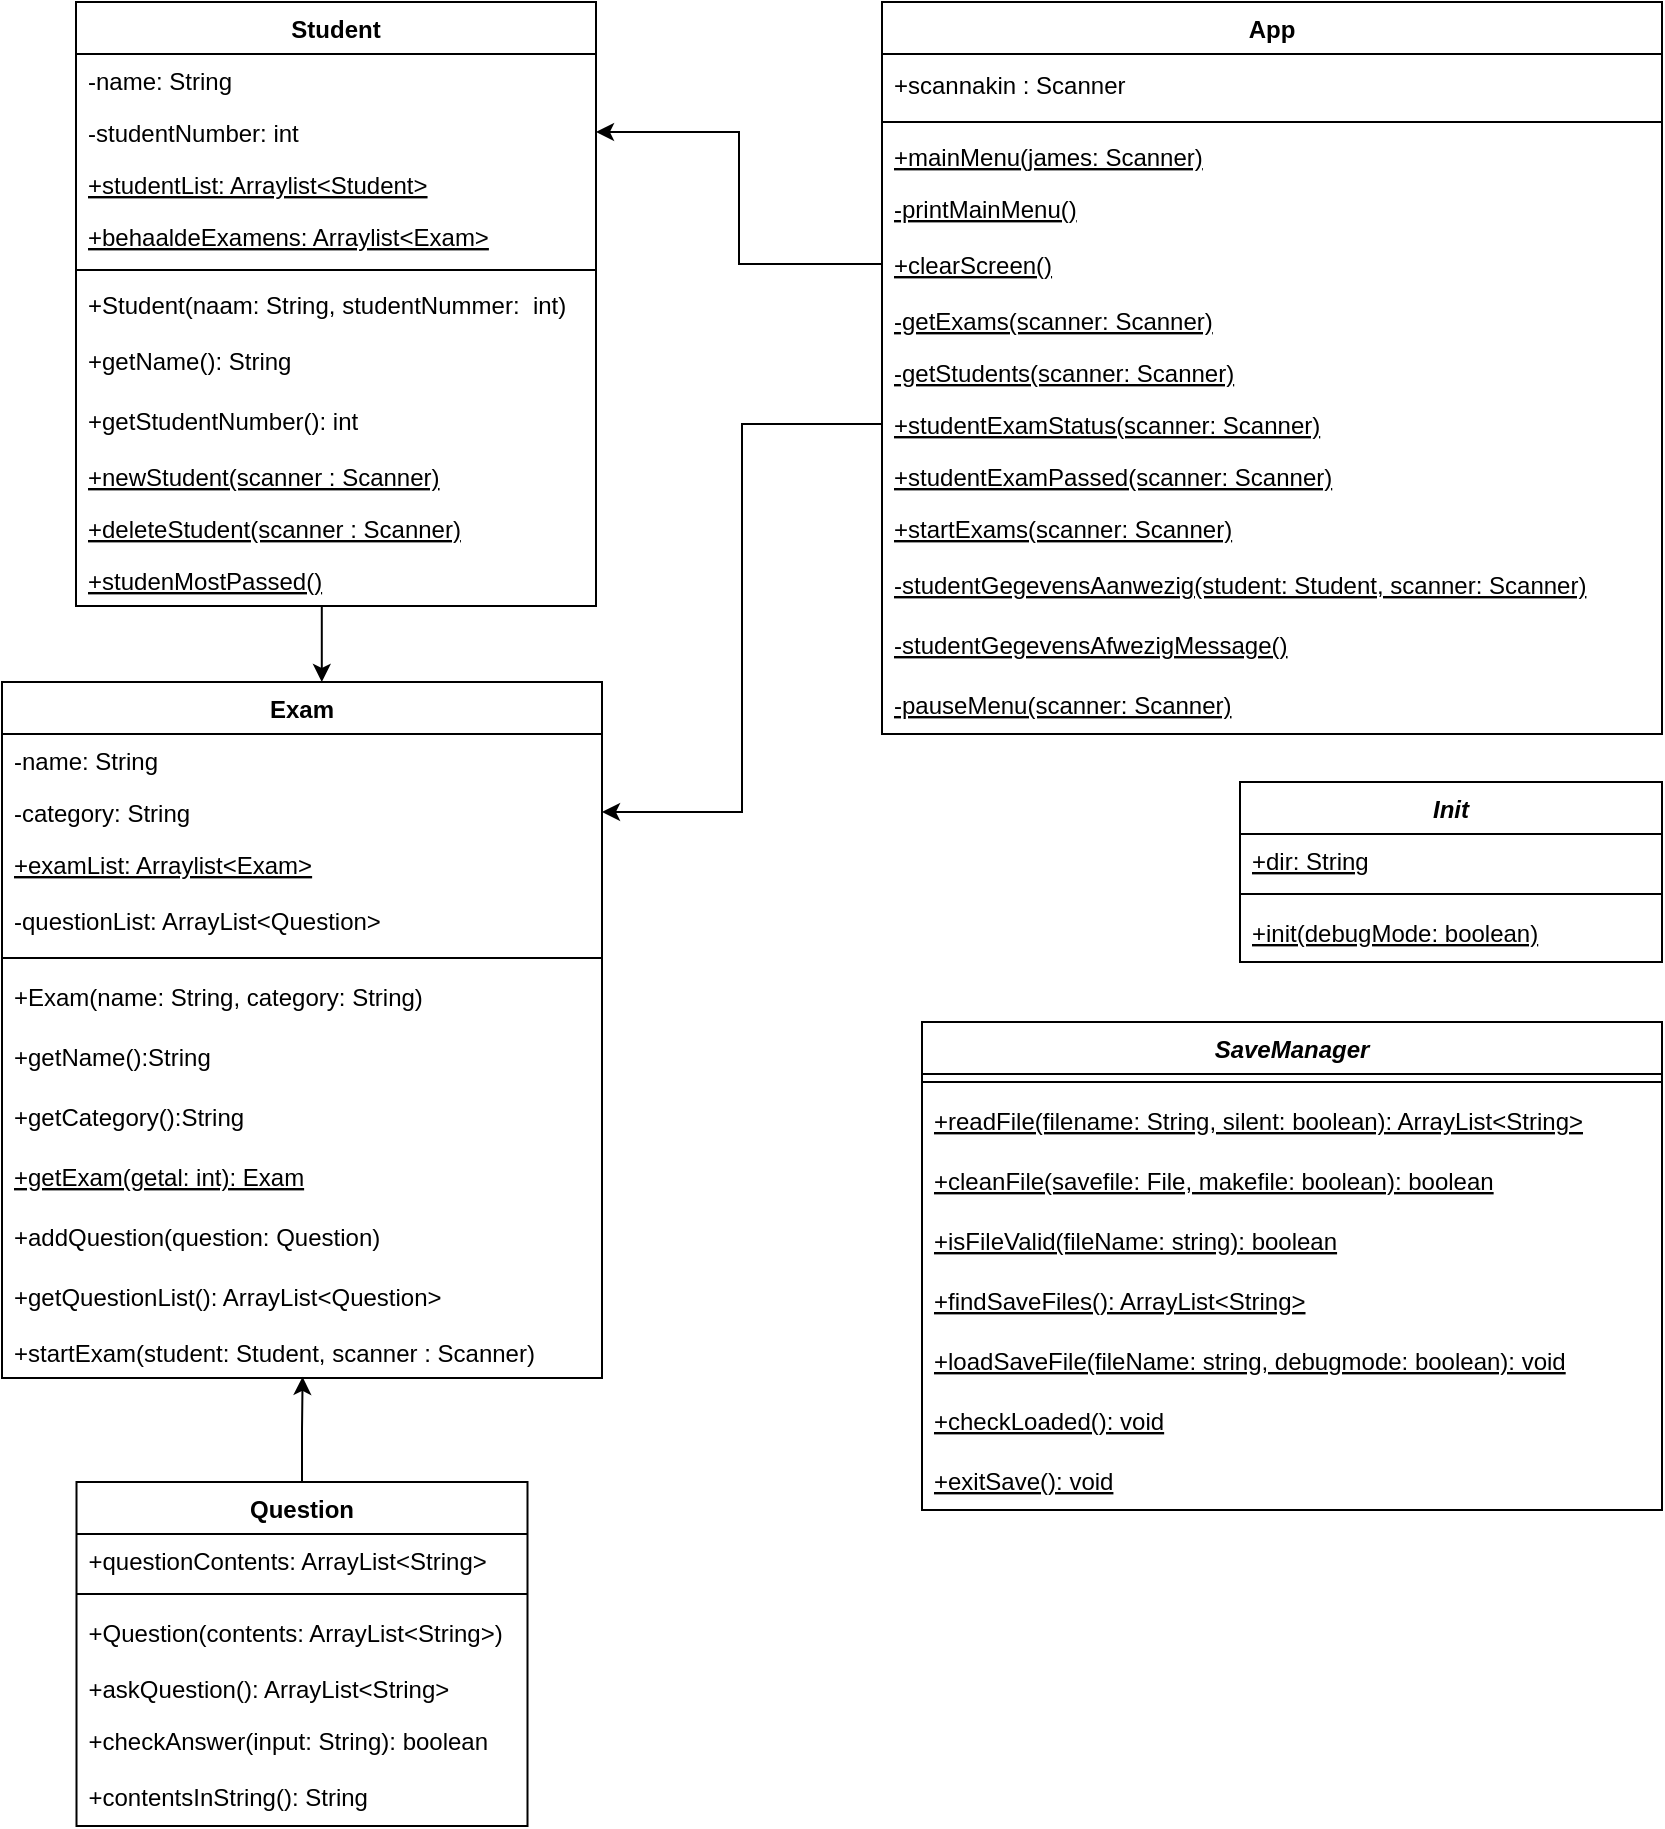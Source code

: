 <mxfile version="17.2.4" type="github">
  <diagram id="8I2CmzhelA5MCaDlNnXx" name="Page-1">
    <mxGraphModel dx="1826" dy="816" grid="1" gridSize="10" guides="1" tooltips="1" connect="1" arrows="1" fold="1" page="1" pageScale="1" pageWidth="850" pageHeight="1100" math="0" shadow="0">
      <root>
        <mxCell id="0" />
        <mxCell id="1" parent="0" />
        <mxCell id="OVTsEQFIvY51fF4gTyis-47" style="edgeStyle=orthogonalEdgeStyle;rounded=0;orthogonalLoop=1;jettySize=auto;html=1;exitX=0.5;exitY=1;exitDx=0;exitDy=0;entryX=0.533;entryY=0;entryDx=0;entryDy=0;entryPerimeter=0;" parent="1" source="IUDxcDOe4H3WORA1nVKD-45" target="IUDxcDOe4H3WORA1nVKD-51" edge="1">
          <mxGeometry relative="1" as="geometry" />
        </mxCell>
        <mxCell id="IUDxcDOe4H3WORA1nVKD-45" value="Student" style="swimlane;fontStyle=1;align=center;verticalAlign=top;childLayout=stackLayout;horizontal=1;startSize=26;horizontalStack=0;resizeParent=1;resizeParentMax=0;resizeLast=0;collapsible=1;marginBottom=0;" parent="1" vertex="1">
          <mxGeometry x="47" y="40" width="260" height="302" as="geometry" />
        </mxCell>
        <mxCell id="IUDxcDOe4H3WORA1nVKD-46" value="-name: String" style="text;strokeColor=none;fillColor=none;align=left;verticalAlign=top;spacingLeft=4;spacingRight=4;overflow=hidden;rotatable=0;points=[[0,0.5],[1,0.5]];portConstraint=eastwest;" parent="IUDxcDOe4H3WORA1nVKD-45" vertex="1">
          <mxGeometry y="26" width="260" height="26" as="geometry" />
        </mxCell>
        <mxCell id="IUDxcDOe4H3WORA1nVKD-47" value="-studentNumber: int" style="text;strokeColor=none;fillColor=none;align=left;verticalAlign=top;spacingLeft=4;spacingRight=4;overflow=hidden;rotatable=0;points=[[0,0.5],[1,0.5]];portConstraint=eastwest;" parent="IUDxcDOe4H3WORA1nVKD-45" vertex="1">
          <mxGeometry y="52" width="260" height="26" as="geometry" />
        </mxCell>
        <mxCell id="OVTsEQFIvY51fF4gTyis-31" value="+studentList: Arraylist&lt;Student&gt;" style="text;strokeColor=none;fillColor=none;align=left;verticalAlign=top;spacingLeft=4;spacingRight=4;overflow=hidden;rotatable=0;points=[[0,0.5],[1,0.5]];portConstraint=eastwest;fontStyle=4" parent="IUDxcDOe4H3WORA1nVKD-45" vertex="1">
          <mxGeometry y="78" width="260" height="26" as="geometry" />
        </mxCell>
        <mxCell id="IUDxcDOe4H3WORA1nVKD-92" value="+behaaldeExamens: Arraylist&lt;Exam&gt;" style="text;strokeColor=none;fillColor=none;align=left;verticalAlign=top;spacingLeft=4;spacingRight=4;overflow=hidden;rotatable=0;points=[[0,0.5],[1,0.5]];portConstraint=eastwest;fontStyle=4" parent="IUDxcDOe4H3WORA1nVKD-45" vertex="1">
          <mxGeometry y="104" width="260" height="26" as="geometry" />
        </mxCell>
        <mxCell id="IUDxcDOe4H3WORA1nVKD-48" value="" style="line;strokeWidth=1;fillColor=none;align=left;verticalAlign=middle;spacingTop=-1;spacingLeft=3;spacingRight=3;rotatable=0;labelPosition=right;points=[];portConstraint=eastwest;" parent="IUDxcDOe4H3WORA1nVKD-45" vertex="1">
          <mxGeometry y="130" width="260" height="8" as="geometry" />
        </mxCell>
        <mxCell id="IUDxcDOe4H3WORA1nVKD-49" value="+Student(naam: String, studentNummer:  int)" style="text;strokeColor=none;fillColor=none;align=left;verticalAlign=top;spacingLeft=4;spacingRight=4;overflow=hidden;rotatable=0;points=[[0,0.5],[1,0.5]];portConstraint=eastwest;" parent="IUDxcDOe4H3WORA1nVKD-45" vertex="1">
          <mxGeometry y="138" width="260" height="26" as="geometry" />
        </mxCell>
        <mxCell id="OVTsEQFIvY51fF4gTyis-33" value="+getName(): String" style="text;strokeColor=none;fillColor=none;align=left;verticalAlign=middle;spacingLeft=4;spacingRight=4;overflow=hidden;points=[[0,0.5],[1,0.5]];portConstraint=eastwest;rotatable=0;" parent="IUDxcDOe4H3WORA1nVKD-45" vertex="1">
          <mxGeometry y="164" width="260" height="30" as="geometry" />
        </mxCell>
        <mxCell id="OVTsEQFIvY51fF4gTyis-32" value="+getStudentNumber(): int" style="text;strokeColor=none;fillColor=none;align=left;verticalAlign=middle;spacingLeft=4;spacingRight=4;overflow=hidden;points=[[0,0.5],[1,0.5]];portConstraint=eastwest;rotatable=0;" parent="IUDxcDOe4H3WORA1nVKD-45" vertex="1">
          <mxGeometry y="194" width="260" height="30" as="geometry" />
        </mxCell>
        <mxCell id="IUDxcDOe4H3WORA1nVKD-62" value="+newStudent(scanner : Scanner)" style="text;strokeColor=none;fillColor=none;align=left;verticalAlign=top;spacingLeft=4;spacingRight=4;overflow=hidden;rotatable=0;points=[[0,0.5],[1,0.5]];portConstraint=eastwest;fontStyle=4" parent="IUDxcDOe4H3WORA1nVKD-45" vertex="1">
          <mxGeometry y="224" width="260" height="26" as="geometry" />
        </mxCell>
        <mxCell id="IUDxcDOe4H3WORA1nVKD-63" value="+deleteStudent(scanner : Scanner)" style="text;strokeColor=none;fillColor=none;align=left;verticalAlign=top;spacingLeft=4;spacingRight=4;overflow=hidden;rotatable=0;points=[[0,0.5],[1,0.5]];portConstraint=eastwest;fontStyle=4" parent="IUDxcDOe4H3WORA1nVKD-45" vertex="1">
          <mxGeometry y="250" width="260" height="26" as="geometry" />
        </mxCell>
        <mxCell id="IUDxcDOe4H3WORA1nVKD-50" value="+studenMostPassed()" style="text;strokeColor=none;fillColor=none;align=left;verticalAlign=top;spacingLeft=4;spacingRight=4;overflow=hidden;rotatable=0;points=[[0,0.5],[1,0.5]];portConstraint=eastwest;fontStyle=4" parent="IUDxcDOe4H3WORA1nVKD-45" vertex="1">
          <mxGeometry y="276" width="260" height="26" as="geometry" />
        </mxCell>
        <mxCell id="IUDxcDOe4H3WORA1nVKD-51" value="Exam" style="swimlane;fontStyle=1;align=center;verticalAlign=top;childLayout=stackLayout;horizontal=1;startSize=26;horizontalStack=0;resizeParent=1;resizeParentMax=0;resizeLast=0;collapsible=1;marginBottom=0;" parent="1" vertex="1">
          <mxGeometry x="10" y="380" width="300" height="348" as="geometry" />
        </mxCell>
        <mxCell id="IUDxcDOe4H3WORA1nVKD-52" value="-name: String" style="text;strokeColor=none;fillColor=none;align=left;verticalAlign=top;spacingLeft=4;spacingRight=4;overflow=hidden;rotatable=0;points=[[0,0.5],[1,0.5]];portConstraint=eastwest;" parent="IUDxcDOe4H3WORA1nVKD-51" vertex="1">
          <mxGeometry y="26" width="300" height="26" as="geometry" />
        </mxCell>
        <mxCell id="IUDxcDOe4H3WORA1nVKD-53" value="-category: String" style="text;strokeColor=none;fillColor=none;align=left;verticalAlign=top;spacingLeft=4;spacingRight=4;overflow=hidden;rotatable=0;points=[[0,0.5],[1,0.5]];portConstraint=eastwest;" parent="IUDxcDOe4H3WORA1nVKD-51" vertex="1">
          <mxGeometry y="52" width="300" height="26" as="geometry" />
        </mxCell>
        <mxCell id="IUDxcDOe4H3WORA1nVKD-91" value="+examList: Arraylist&lt;Exam&gt;" style="text;strokeColor=none;fillColor=none;align=left;verticalAlign=top;spacingLeft=4;spacingRight=4;overflow=hidden;rotatable=0;points=[[0,0.5],[1,0.5]];portConstraint=eastwest;fontStyle=4" parent="IUDxcDOe4H3WORA1nVKD-51" vertex="1">
          <mxGeometry y="78" width="300" height="26" as="geometry" />
        </mxCell>
        <mxCell id="OVTsEQFIvY51fF4gTyis-37" value="-questionList: ArrayList&lt;Question&gt;" style="text;strokeColor=none;fillColor=none;align=left;verticalAlign=middle;spacingLeft=4;spacingRight=4;overflow=hidden;points=[[0,0.5],[1,0.5]];portConstraint=eastwest;rotatable=0;" parent="IUDxcDOe4H3WORA1nVKD-51" vertex="1">
          <mxGeometry y="104" width="300" height="30" as="geometry" />
        </mxCell>
        <mxCell id="IUDxcDOe4H3WORA1nVKD-54" value="" style="line;strokeWidth=1;fillColor=none;align=left;verticalAlign=middle;spacingTop=-1;spacingLeft=3;spacingRight=3;rotatable=0;labelPosition=right;points=[];portConstraint=eastwest;" parent="IUDxcDOe4H3WORA1nVKD-51" vertex="1">
          <mxGeometry y="134" width="300" height="8" as="geometry" />
        </mxCell>
        <mxCell id="OVTsEQFIvY51fF4gTyis-40" value="+Exam(name: String, category: String)" style="text;strokeColor=none;fillColor=none;align=left;verticalAlign=middle;spacingLeft=4;spacingRight=4;overflow=hidden;points=[[0,0.5],[1,0.5]];portConstraint=eastwest;rotatable=0;" parent="IUDxcDOe4H3WORA1nVKD-51" vertex="1">
          <mxGeometry y="142" width="300" height="30" as="geometry" />
        </mxCell>
        <mxCell id="OVTsEQFIvY51fF4gTyis-41" value="+getName():String" style="text;strokeColor=none;fillColor=none;align=left;verticalAlign=middle;spacingLeft=4;spacingRight=4;overflow=hidden;points=[[0,0.5],[1,0.5]];portConstraint=eastwest;rotatable=0;" parent="IUDxcDOe4H3WORA1nVKD-51" vertex="1">
          <mxGeometry y="172" width="300" height="30" as="geometry" />
        </mxCell>
        <mxCell id="OVTsEQFIvY51fF4gTyis-42" value="+getCategory():String" style="text;strokeColor=none;fillColor=none;align=left;verticalAlign=middle;spacingLeft=4;spacingRight=4;overflow=hidden;points=[[0,0.5],[1,0.5]];portConstraint=eastwest;rotatable=0;" parent="IUDxcDOe4H3WORA1nVKD-51" vertex="1">
          <mxGeometry y="202" width="300" height="30" as="geometry" />
        </mxCell>
        <mxCell id="wdkMRcKlB4A3LhLKudHC-2" value="+getExam(getal: int): Exam" style="text;strokeColor=none;fillColor=none;align=left;verticalAlign=middle;spacingLeft=4;spacingRight=4;overflow=hidden;points=[[0,0.5],[1,0.5]];portConstraint=eastwest;rotatable=0;fontStyle=4" parent="IUDxcDOe4H3WORA1nVKD-51" vertex="1">
          <mxGeometry y="232" width="300" height="30" as="geometry" />
        </mxCell>
        <mxCell id="wdkMRcKlB4A3LhLKudHC-3" value="+addQuestion(question: Question)" style="text;strokeColor=none;fillColor=none;align=left;verticalAlign=middle;spacingLeft=4;spacingRight=4;overflow=hidden;points=[[0,0.5],[1,0.5]];portConstraint=eastwest;rotatable=0;" parent="IUDxcDOe4H3WORA1nVKD-51" vertex="1">
          <mxGeometry y="262" width="300" height="30" as="geometry" />
        </mxCell>
        <mxCell id="wdkMRcKlB4A3LhLKudHC-4" value="+getQuestionList(): ArrayList&lt;Question&gt;" style="text;strokeColor=none;fillColor=none;align=left;verticalAlign=middle;spacingLeft=4;spacingRight=4;overflow=hidden;points=[[0,0.5],[1,0.5]];portConstraint=eastwest;rotatable=0;" parent="IUDxcDOe4H3WORA1nVKD-51" vertex="1">
          <mxGeometry y="292" width="300" height="30" as="geometry" />
        </mxCell>
        <mxCell id="IUDxcDOe4H3WORA1nVKD-55" value="+startExam(student: Student, scanner : Scanner)" style="text;strokeColor=none;fillColor=none;align=left;verticalAlign=top;spacingLeft=4;spacingRight=4;overflow=hidden;rotatable=0;points=[[0,0.5],[1,0.5]];portConstraint=eastwest;" parent="IUDxcDOe4H3WORA1nVKD-51" vertex="1">
          <mxGeometry y="322" width="300" height="26" as="geometry" />
        </mxCell>
        <mxCell id="IUDxcDOe4H3WORA1nVKD-57" value="App" style="swimlane;fontStyle=1;align=center;verticalAlign=top;childLayout=stackLayout;horizontal=1;startSize=26;horizontalStack=0;resizeParent=1;resizeParentMax=0;resizeLast=0;collapsible=1;marginBottom=0;" parent="1" vertex="1">
          <mxGeometry x="450" y="40" width="390" height="366" as="geometry" />
        </mxCell>
        <mxCell id="g0ov7ipaIOcTevVOXK-h-1" value="+scannakin : Scanner" style="text;strokeColor=none;fillColor=none;align=left;verticalAlign=middle;spacingLeft=4;spacingRight=4;overflow=hidden;points=[[0,0.5],[1,0.5]];portConstraint=eastwest;rotatable=0;" vertex="1" parent="IUDxcDOe4H3WORA1nVKD-57">
          <mxGeometry y="26" width="390" height="30" as="geometry" />
        </mxCell>
        <mxCell id="IUDxcDOe4H3WORA1nVKD-58" value="" style="line;strokeWidth=1;fillColor=none;align=left;verticalAlign=middle;spacingTop=-1;spacingLeft=3;spacingRight=3;rotatable=0;labelPosition=right;points=[];portConstraint=eastwest;" parent="IUDxcDOe4H3WORA1nVKD-57" vertex="1">
          <mxGeometry y="56" width="390" height="8" as="geometry" />
        </mxCell>
        <mxCell id="IUDxcDOe4H3WORA1nVKD-59" value="+mainMenu(james: Scanner)" style="text;strokeColor=none;fillColor=none;align=left;verticalAlign=top;spacingLeft=4;spacingRight=4;overflow=hidden;rotatable=0;points=[[0,0.5],[1,0.5]];portConstraint=eastwest;fontStyle=4" parent="IUDxcDOe4H3WORA1nVKD-57" vertex="1">
          <mxGeometry y="64" width="390" height="26" as="geometry" />
        </mxCell>
        <mxCell id="OVTsEQFIvY51fF4gTyis-3" value="-printMainMenu()" style="text;strokeColor=none;fillColor=none;align=left;verticalAlign=top;spacingLeft=4;spacingRight=4;overflow=hidden;rotatable=0;points=[[0,0.5],[1,0.5]];portConstraint=eastwest;fontStyle=4" parent="IUDxcDOe4H3WORA1nVKD-57" vertex="1">
          <mxGeometry y="90" width="390" height="26" as="geometry" />
        </mxCell>
        <mxCell id="OVTsEQFIvY51fF4gTyis-6" value="+clearScreen()" style="text;strokeColor=none;fillColor=none;align=left;verticalAlign=middle;spacingLeft=4;spacingRight=4;overflow=hidden;points=[[0,0.5],[1,0.5]];portConstraint=eastwest;rotatable=0;fontStyle=4" parent="IUDxcDOe4H3WORA1nVKD-57" vertex="1">
          <mxGeometry y="116" width="390" height="30" as="geometry" />
        </mxCell>
        <mxCell id="IUDxcDOe4H3WORA1nVKD-60" value="-getExams(scanner: Scanner)" style="text;strokeColor=none;fillColor=none;align=left;verticalAlign=top;spacingLeft=4;spacingRight=4;overflow=hidden;rotatable=0;points=[[0,0.5],[1,0.5]];portConstraint=eastwest;fontStyle=4" parent="IUDxcDOe4H3WORA1nVKD-57" vertex="1">
          <mxGeometry y="146" width="390" height="26" as="geometry" />
        </mxCell>
        <mxCell id="IUDxcDOe4H3WORA1nVKD-61" value="-getStudents(scanner: Scanner)" style="text;strokeColor=none;fillColor=none;align=left;verticalAlign=top;spacingLeft=4;spacingRight=4;overflow=hidden;rotatable=0;points=[[0,0.5],[1,0.5]];portConstraint=eastwest;fontStyle=4" parent="IUDxcDOe4H3WORA1nVKD-57" vertex="1">
          <mxGeometry y="172" width="390" height="26" as="geometry" />
        </mxCell>
        <mxCell id="IUDxcDOe4H3WORA1nVKD-65" value="+studentExamStatus(scanner: Scanner)" style="text;strokeColor=none;fillColor=none;align=left;verticalAlign=top;spacingLeft=4;spacingRight=4;overflow=hidden;rotatable=0;points=[[0,0.5],[1,0.5]];portConstraint=eastwest;fontStyle=4" parent="IUDxcDOe4H3WORA1nVKD-57" vertex="1">
          <mxGeometry y="198" width="390" height="26" as="geometry" />
        </mxCell>
        <mxCell id="IUDxcDOe4H3WORA1nVKD-66" value="+studentExamPassed(scanner: Scanner)" style="text;strokeColor=none;fillColor=none;align=left;verticalAlign=top;spacingLeft=4;spacingRight=4;overflow=hidden;rotatable=0;points=[[0,0.5],[1,0.5]];portConstraint=eastwest;fontStyle=4" parent="IUDxcDOe4H3WORA1nVKD-57" vertex="1">
          <mxGeometry y="224" width="390" height="26" as="geometry" />
        </mxCell>
        <mxCell id="IUDxcDOe4H3WORA1nVKD-64" value="+startExams(scanner: Scanner)" style="text;strokeColor=none;fillColor=none;align=left;verticalAlign=top;spacingLeft=4;spacingRight=4;overflow=hidden;rotatable=0;points=[[0,0.5],[1,0.5]];portConstraint=eastwest;fontStyle=4" parent="IUDxcDOe4H3WORA1nVKD-57" vertex="1">
          <mxGeometry y="250" width="390" height="26" as="geometry" />
        </mxCell>
        <mxCell id="OVTsEQFIvY51fF4gTyis-30" value="-studentGegevensAanwezig(student: Student, scanner: Scanner)" style="text;strokeColor=none;fillColor=none;align=left;verticalAlign=middle;spacingLeft=4;spacingRight=4;overflow=hidden;points=[[0,0.5],[1,0.5]];portConstraint=eastwest;rotatable=0;fontStyle=4" parent="IUDxcDOe4H3WORA1nVKD-57" vertex="1">
          <mxGeometry y="276" width="390" height="30" as="geometry" />
        </mxCell>
        <mxCell id="OVTsEQFIvY51fF4gTyis-22" value="-studentGegevensAfwezigMessage()" style="text;strokeColor=none;fillColor=none;align=left;verticalAlign=middle;spacingLeft=4;spacingRight=4;overflow=hidden;points=[[0,0.5],[1,0.5]];portConstraint=eastwest;rotatable=0;fontStyle=4" parent="IUDxcDOe4H3WORA1nVKD-57" vertex="1">
          <mxGeometry y="306" width="390" height="30" as="geometry" />
        </mxCell>
        <mxCell id="wdkMRcKlB4A3LhLKudHC-1" value="-pauseMenu(scanner: Scanner)" style="text;strokeColor=none;fillColor=none;align=left;verticalAlign=middle;spacingLeft=4;spacingRight=4;overflow=hidden;points=[[0,0.5],[1,0.5]];portConstraint=eastwest;rotatable=0;fontStyle=4" parent="IUDxcDOe4H3WORA1nVKD-57" vertex="1">
          <mxGeometry y="336" width="390" height="30" as="geometry" />
        </mxCell>
        <mxCell id="g0ov7ipaIOcTevVOXK-h-4" style="edgeStyle=orthogonalEdgeStyle;rounded=0;orthogonalLoop=1;jettySize=auto;html=1;exitX=0.5;exitY=0;exitDx=0;exitDy=0;entryX=0.501;entryY=0.978;entryDx=0;entryDy=0;entryPerimeter=0;" edge="1" parent="1" source="IUDxcDOe4H3WORA1nVKD-68" target="IUDxcDOe4H3WORA1nVKD-55">
          <mxGeometry relative="1" as="geometry" />
        </mxCell>
        <mxCell id="IUDxcDOe4H3WORA1nVKD-68" value="Question" style="swimlane;fontStyle=1;align=center;verticalAlign=top;childLayout=stackLayout;horizontal=1;startSize=26;horizontalStack=0;resizeParent=1;resizeParentMax=0;resizeLast=0;collapsible=1;marginBottom=0;" parent="1" vertex="1">
          <mxGeometry x="47.25" y="780" width="225.5" height="172" as="geometry" />
        </mxCell>
        <mxCell id="OVTsEQFIvY51fF4gTyis-34" value="+questionContents: ArrayList&lt;String&gt;" style="text;strokeColor=none;fillColor=none;align=left;verticalAlign=top;spacingLeft=4;spacingRight=4;overflow=hidden;rotatable=0;points=[[0,0.5],[1,0.5]];portConstraint=eastwest;" parent="IUDxcDOe4H3WORA1nVKD-68" vertex="1">
          <mxGeometry y="26" width="225.5" height="26" as="geometry" />
        </mxCell>
        <mxCell id="IUDxcDOe4H3WORA1nVKD-70" value="" style="line;strokeWidth=1;fillColor=none;align=left;verticalAlign=middle;spacingTop=-1;spacingLeft=3;spacingRight=3;rotatable=0;labelPosition=right;points=[];portConstraint=eastwest;" parent="IUDxcDOe4H3WORA1nVKD-68" vertex="1">
          <mxGeometry y="52" width="225.5" height="8" as="geometry" />
        </mxCell>
        <mxCell id="OVTsEQFIvY51fF4gTyis-35" value="+Question(contents: ArrayList&lt;String&gt;)" style="text;strokeColor=none;fillColor=none;align=left;verticalAlign=middle;spacingLeft=4;spacingRight=4;overflow=hidden;points=[[0,0.5],[1,0.5]];portConstraint=eastwest;rotatable=0;" parent="IUDxcDOe4H3WORA1nVKD-68" vertex="1">
          <mxGeometry y="60" width="225.5" height="30" as="geometry" />
        </mxCell>
        <mxCell id="IUDxcDOe4H3WORA1nVKD-71" value="+askQuestion(): ArrayList&lt;String&gt;" style="text;strokeColor=none;fillColor=none;align=left;verticalAlign=top;spacingLeft=4;spacingRight=4;overflow=hidden;rotatable=0;points=[[0,0.5],[1,0.5]];portConstraint=eastwest;" parent="IUDxcDOe4H3WORA1nVKD-68" vertex="1">
          <mxGeometry y="90" width="225.5" height="26" as="geometry" />
        </mxCell>
        <mxCell id="IUDxcDOe4H3WORA1nVKD-72" value="+checkAnswer(input: String): boolean&#xa;" style="text;strokeColor=none;fillColor=none;align=left;verticalAlign=top;spacingLeft=4;spacingRight=4;overflow=hidden;rotatable=0;points=[[0,0.5],[1,0.5]];portConstraint=eastwest;" parent="IUDxcDOe4H3WORA1nVKD-68" vertex="1">
          <mxGeometry y="116" width="225.5" height="26" as="geometry" />
        </mxCell>
        <mxCell id="AXEN0CSOGZSYDrK3y6RF-20" value="+contentsInString(): String" style="text;strokeColor=none;fillColor=none;align=left;verticalAlign=middle;spacingLeft=4;spacingRight=4;overflow=hidden;points=[[0,0.5],[1,0.5]];portConstraint=eastwest;rotatable=0;" parent="IUDxcDOe4H3WORA1nVKD-68" vertex="1">
          <mxGeometry y="142" width="225.5" height="30" as="geometry" />
        </mxCell>
        <mxCell id="OVTsEQFIvY51fF4gTyis-11" value="SaveManager" style="swimlane;fontStyle=3;align=center;verticalAlign=top;childLayout=stackLayout;horizontal=1;startSize=26;horizontalStack=0;resizeParent=1;resizeParentMax=0;resizeLast=0;collapsible=1;marginBottom=0;" parent="1" vertex="1">
          <mxGeometry x="470" y="550" width="370" height="244" as="geometry" />
        </mxCell>
        <mxCell id="OVTsEQFIvY51fF4gTyis-13" value="" style="line;strokeWidth=1;fillColor=none;align=left;verticalAlign=middle;spacingTop=-1;spacingLeft=3;spacingRight=3;rotatable=0;labelPosition=right;points=[];portConstraint=eastwest;" parent="OVTsEQFIvY51fF4gTyis-11" vertex="1">
          <mxGeometry y="26" width="370" height="8" as="geometry" />
        </mxCell>
        <mxCell id="AXEN0CSOGZSYDrK3y6RF-21" value="+readFile(filename: String, silent: boolean): ArrayList&lt;String&gt;" style="text;strokeColor=none;fillColor=none;align=left;verticalAlign=middle;spacingLeft=4;spacingRight=4;overflow=hidden;points=[[0,0.5],[1,0.5]];portConstraint=eastwest;rotatable=0;fontStyle=4" parent="OVTsEQFIvY51fF4gTyis-11" vertex="1">
          <mxGeometry y="34" width="370" height="30" as="geometry" />
        </mxCell>
        <mxCell id="OVTsEQFIvY51fF4gTyis-21" value="+cleanFile(savefile: File, makefile: boolean): boolean" style="text;strokeColor=none;fillColor=none;align=left;verticalAlign=middle;spacingLeft=4;spacingRight=4;overflow=hidden;points=[[0,0.5],[1,0.5]];portConstraint=eastwest;rotatable=0;fontStyle=4" parent="OVTsEQFIvY51fF4gTyis-11" vertex="1">
          <mxGeometry y="64" width="370" height="30" as="geometry" />
        </mxCell>
        <mxCell id="AXEN0CSOGZSYDrK3y6RF-22" value="+isFileValid(fileName: string): boolean" style="text;strokeColor=none;fillColor=none;align=left;verticalAlign=middle;spacingLeft=4;spacingRight=4;overflow=hidden;points=[[0,0.5],[1,0.5]];portConstraint=eastwest;rotatable=0;fontStyle=4" parent="OVTsEQFIvY51fF4gTyis-11" vertex="1">
          <mxGeometry y="94" width="370" height="30" as="geometry" />
        </mxCell>
        <mxCell id="AXEN0CSOGZSYDrK3y6RF-23" value="+findSaveFiles(): ArrayList&lt;String&gt;" style="text;strokeColor=none;fillColor=none;align=left;verticalAlign=middle;spacingLeft=4;spacingRight=4;overflow=hidden;points=[[0,0.5],[1,0.5]];portConstraint=eastwest;rotatable=0;fontStyle=4" parent="OVTsEQFIvY51fF4gTyis-11" vertex="1">
          <mxGeometry y="124" width="370" height="30" as="geometry" />
        </mxCell>
        <mxCell id="AXEN0CSOGZSYDrK3y6RF-24" value="+loadSaveFile(fileName: string, debugmode: boolean): void" style="text;strokeColor=none;fillColor=none;align=left;verticalAlign=middle;spacingLeft=4;spacingRight=4;overflow=hidden;points=[[0,0.5],[1,0.5]];portConstraint=eastwest;rotatable=0;fontStyle=4" parent="OVTsEQFIvY51fF4gTyis-11" vertex="1">
          <mxGeometry y="154" width="370" height="30" as="geometry" />
        </mxCell>
        <mxCell id="AXEN0CSOGZSYDrK3y6RF-25" value="+checkLoaded(): void" style="text;strokeColor=none;fillColor=none;align=left;verticalAlign=middle;spacingLeft=4;spacingRight=4;overflow=hidden;points=[[0,0.5],[1,0.5]];portConstraint=eastwest;rotatable=0;fontStyle=4" parent="OVTsEQFIvY51fF4gTyis-11" vertex="1">
          <mxGeometry y="184" width="370" height="30" as="geometry" />
        </mxCell>
        <mxCell id="AXEN0CSOGZSYDrK3y6RF-27" value="+exitSave(): void" style="text;strokeColor=none;fillColor=none;align=left;verticalAlign=middle;spacingLeft=4;spacingRight=4;overflow=hidden;points=[[0,0.5],[1,0.5]];portConstraint=eastwest;rotatable=0;fontStyle=4" parent="OVTsEQFIvY51fF4gTyis-11" vertex="1">
          <mxGeometry y="214" width="370" height="30" as="geometry" />
        </mxCell>
        <mxCell id="AXEN0CSOGZSYDrK3y6RF-7" value="Init" style="swimlane;fontStyle=3;align=center;verticalAlign=top;childLayout=stackLayout;horizontal=1;startSize=26;horizontalStack=0;resizeParent=1;resizeParentMax=0;resizeLast=0;collapsible=1;marginBottom=0;" parent="1" vertex="1">
          <mxGeometry x="629" y="430" width="211" height="90" as="geometry" />
        </mxCell>
        <mxCell id="AXEN0CSOGZSYDrK3y6RF-8" value="+dir: String" style="text;strokeColor=none;fillColor=none;align=left;verticalAlign=top;spacingLeft=4;spacingRight=4;overflow=hidden;rotatable=0;points=[[0,0.5],[1,0.5]];portConstraint=eastwest;fontStyle=4" parent="AXEN0CSOGZSYDrK3y6RF-7" vertex="1">
          <mxGeometry y="26" width="211" height="26" as="geometry" />
        </mxCell>
        <mxCell id="AXEN0CSOGZSYDrK3y6RF-10" value="" style="line;strokeWidth=1;fillColor=none;align=left;verticalAlign=middle;spacingTop=-1;spacingLeft=3;spacingRight=3;rotatable=0;labelPosition=right;points=[];portConstraint=eastwest;" parent="AXEN0CSOGZSYDrK3y6RF-7" vertex="1">
          <mxGeometry y="52" width="211" height="8" as="geometry" />
        </mxCell>
        <mxCell id="AXEN0CSOGZSYDrK3y6RF-11" value="+init(debugMode: boolean)" style="text;strokeColor=none;fillColor=none;align=left;verticalAlign=middle;spacingLeft=4;spacingRight=4;overflow=hidden;points=[[0,0.5],[1,0.5]];portConstraint=eastwest;rotatable=0;fontStyle=4" parent="AXEN0CSOGZSYDrK3y6RF-7" vertex="1">
          <mxGeometry y="60" width="211" height="30" as="geometry" />
        </mxCell>
        <mxCell id="g0ov7ipaIOcTevVOXK-h-2" style="edgeStyle=orthogonalEdgeStyle;rounded=0;orthogonalLoop=1;jettySize=auto;html=1;exitX=0;exitY=0.5;exitDx=0;exitDy=0;entryX=1;entryY=0.5;entryDx=0;entryDy=0;" edge="1" parent="1" source="OVTsEQFIvY51fF4gTyis-6" target="IUDxcDOe4H3WORA1nVKD-47">
          <mxGeometry relative="1" as="geometry" />
        </mxCell>
        <mxCell id="g0ov7ipaIOcTevVOXK-h-3" style="edgeStyle=orthogonalEdgeStyle;rounded=0;orthogonalLoop=1;jettySize=auto;html=1;exitX=0;exitY=0.5;exitDx=0;exitDy=0;entryX=1;entryY=0.5;entryDx=0;entryDy=0;" edge="1" parent="1" source="IUDxcDOe4H3WORA1nVKD-65" target="IUDxcDOe4H3WORA1nVKD-53">
          <mxGeometry relative="1" as="geometry" />
        </mxCell>
      </root>
    </mxGraphModel>
  </diagram>
</mxfile>
